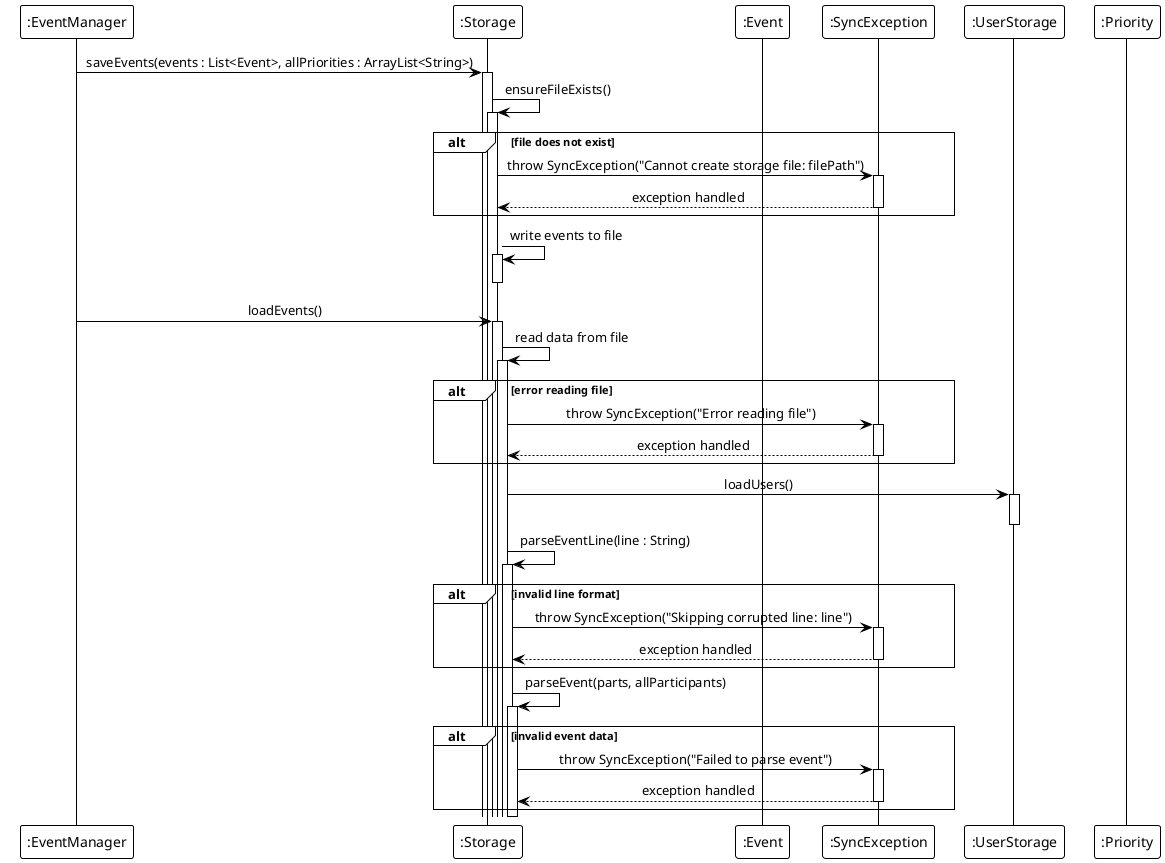@startuml
!theme plain
skinparam sequenceMessageAlign center
skinparam responseMessageBelowArrow true

participant ":EventManager" as EventManager
participant ":Storage" as Storage
participant ":Event" as Event
participant ":SyncException" as SyncException
participant ":UserStorage" as UserStorage
participant ":Priority" as Priority

EventManager -> Storage : saveEvents(events : List<Event>, allPriorities : ArrayList<String>)
activate Storage

Storage -> Storage : ensureFileExists()
activate Storage

alt file does not exist
    Storage -> SyncException : throw SyncException("Cannot create storage file: filePath")
    activate SyncException
    SyncException --> Storage : exception handled
    deactivate SyncException
end

Storage -> Storage : write events to file
activate Storage
deactivate Storage

EventManager -> Storage : loadEvents()
activate Storage

Storage -> Storage : read data from file
activate Storage

alt error reading file
    Storage -> SyncException : throw SyncException("Error reading file")
    activate SyncException
    SyncException --> Storage : exception handled
    deactivate SyncException
end

Storage -> UserStorage : loadUsers()
activate UserStorage
deactivate UserStorage

Storage -> Storage : parseEventLine(line : String)
activate Storage

alt invalid line format
    Storage -> SyncException : throw SyncException("Skipping corrupted line: line")
    activate SyncException
    SyncException --> Storage : exception handled
    deactivate SyncException
end

Storage -> Storage : parseEvent(parts, allParticipants)
activate Storage

alt invalid event data
    Storage -> SyncException : throw SyncException("Failed to parse event")
    activate SyncException
    SyncException --> Storage : exception handled
    deactivate SyncException
end

deactivate Storage

@enduml

